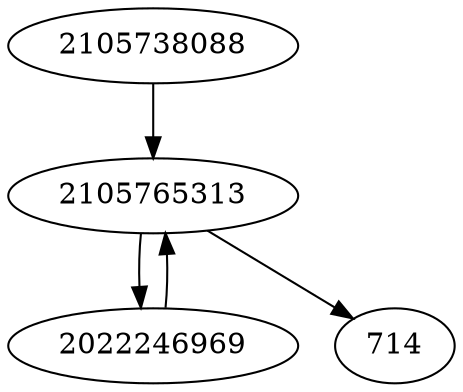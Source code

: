 strict digraph  {
2105738088;
2022246969;
714;
2105765313;
2105738088 -> 2105765313;
2022246969 -> 2105765313;
2105765313 -> 2022246969;
2105765313 -> 714;
}
